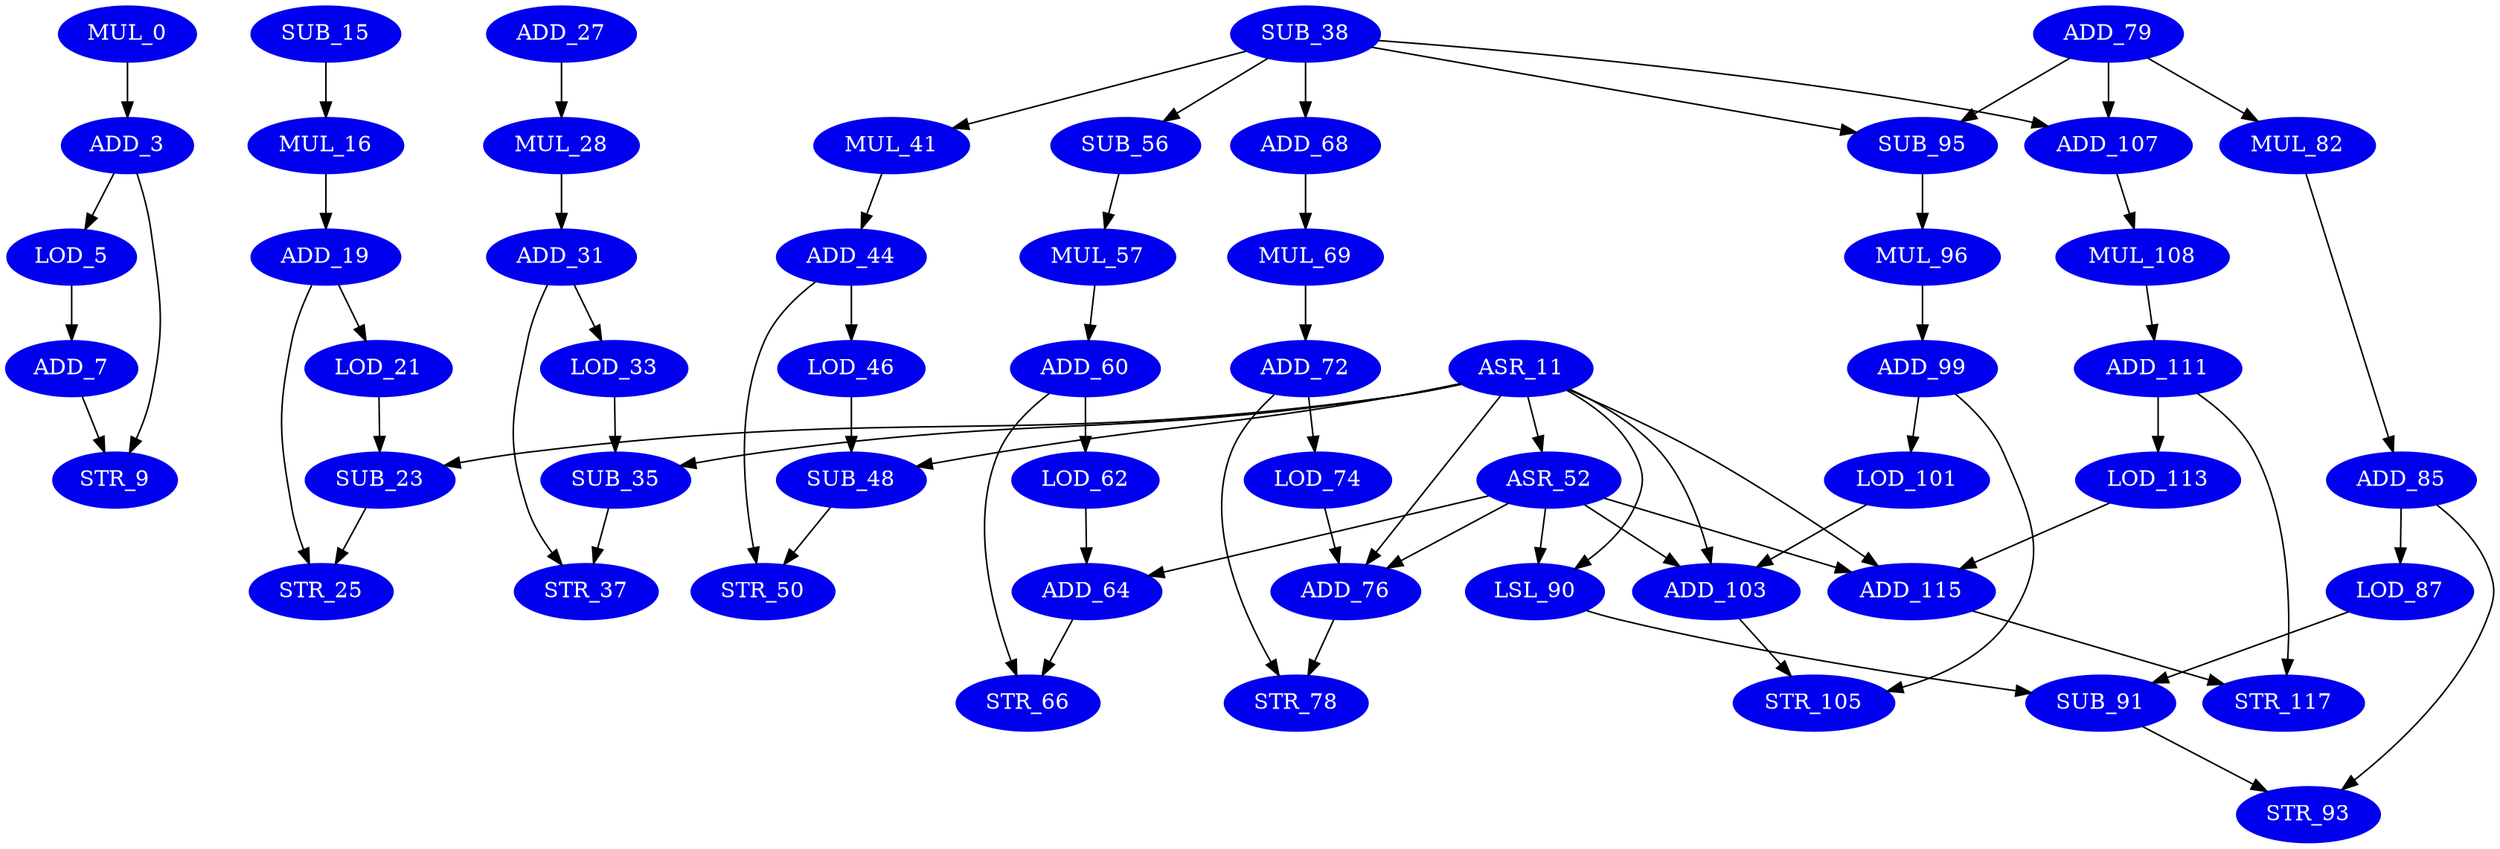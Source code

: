 digraph collapse_pyr_dfg__113 {
    node [fontcolor=white,style=filled,color=blue2];
    MUL_0 [label = MUL_0 ];
    ADD_3 [label = ADD_3 ];
    LOD_5 [label = LOD_5 ];
    ADD_7 [label = ADD_7 ];
    STR_9 [label = STR_9 ];
    ASR_11 [label = ASR_11 ];
    SUB_15 [label = SUB_15 ];
    MUL_16 [label = MUL_16 ];
    ADD_19 [label = ADD_19 ];
    LOD_21 [label = LOD_21 ];
    SUB_23 [label = SUB_23 ];
    STR_25 [label = STR_25 ];
    ADD_27 [label = ADD_27 ];
    MUL_28 [label = MUL_28 ];
    ADD_31 [label = ADD_31 ];
    LOD_33 [label = LOD_33 ];
    SUB_35 [label = SUB_35 ];
    STR_37 [label = STR_37 ];
    SUB_38 [label = SUB_38 ];
    MUL_41 [label = MUL_41 ];
    ADD_44 [label = ADD_44 ];
    LOD_46 [label = LOD_46 ];
    SUB_48 [label = SUB_48 ];
    STR_50 [label = STR_50 ];
    ASR_52 [label = ASR_52 ];
    SUB_56 [label = SUB_56 ];
    MUL_57 [label = MUL_57 ];
    ADD_60 [label = ADD_60 ];
    LOD_62 [label = LOD_62 ];
    ADD_64 [label = ADD_64 ];
    STR_66 [label = STR_66 ];
    ADD_68 [label = ADD_68 ];
    MUL_69 [label = MUL_69 ];
    ADD_72 [label = ADD_72 ];
    LOD_74 [label = LOD_74 ];
    ADD_76 [label = ADD_76 ];
    STR_78 [label = STR_78 ];
    ADD_79 [label = ADD_79 ];
    MUL_82 [label = MUL_82 ];
    ADD_85 [label = ADD_85 ];
    LOD_87 [label = LOD_87 ];
    LSL_90 [label = LSL_90 ];
    SUB_91 [label = SUB_91 ];
    STR_93 [label = STR_93 ];
    SUB_95 [label = SUB_95 ];
    MUL_96 [label = MUL_96 ];
    ADD_99 [label = ADD_99 ];
    LOD_101 [label = LOD_101 ];
    ADD_103 [label = ADD_103 ];
    STR_105 [label = STR_105 ];
    ADD_107 [label = ADD_107 ];
    MUL_108 [label = MUL_108 ];
    ADD_111 [label = ADD_111 ];
    LOD_113 [label = LOD_113 ];
    ADD_115 [label = ADD_115 ];
    STR_117 [label = STR_117 ];
    MUL_0 -> ADD_3 [ name = 0 ];
    ADD_3 -> LOD_5 [ name = 1 ];
    ADD_3 -> STR_9 [ name = 2 ];
    LOD_5 -> ADD_7 [ name = 3 ];
    ADD_7 -> STR_9 [ name = 4 ];
    ASR_11 -> SUB_23 [ name = 6 ];
    ASR_11 -> SUB_35 [ name = 7 ];
    ASR_11 -> SUB_48 [ name = 8 ];
    ASR_11 -> ASR_52 [ name = 9 ];
    ASR_11 -> ADD_76 [ name = 10 ];
    ASR_11 -> LSL_90 [ name = 11 ];
    ASR_11 -> ADD_103 [ name = 12 ];
    ASR_11 -> ADD_115 [ name = 13 ];
    SUB_15 -> MUL_16 [ name = 15 ];
    MUL_16 -> ADD_19 [ name = 16 ];
    ADD_19 -> LOD_21 [ name = 17 ];
    ADD_19 -> STR_25 [ name = 18 ];
    LOD_21 -> SUB_23 [ name = 19 ];
    SUB_23 -> STR_25 [ name = 20 ];
    ADD_27 -> MUL_28 [ name = 22 ];
    MUL_28 -> ADD_31 [ name = 23 ];
    ADD_31 -> LOD_33 [ name = 24 ];
    ADD_31 -> STR_37 [ name = 25 ];
    LOD_33 -> SUB_35 [ name = 26 ];
    SUB_35 -> STR_37 [ name = 27 ];
    SUB_38 -> MUL_41 [ name = 28 ];
    SUB_38 -> SUB_56 [ name = 29 ];
    SUB_38 -> ADD_68 [ name = 30 ];
    SUB_38 -> SUB_95 [ name = 31 ];
    SUB_38 -> ADD_107 [ name = 32 ];
    MUL_41 -> ADD_44 [ name = 33 ];
    ADD_44 -> LOD_46 [ name = 34 ];
    ADD_44 -> STR_50 [ name = 35 ];
    LOD_46 -> SUB_48 [ name = 36 ];
    SUB_48 -> STR_50 [ name = 37 ];
    ASR_52 -> ADD_64 [ name = 39 ];
    ASR_52 -> ADD_76 [ name = 40 ];
    ASR_52 -> LSL_90 [ name = 41 ];
    ASR_52 -> ADD_103 [ name = 42 ];
    ASR_52 -> ADD_115 [ name = 43 ];
    SUB_56 -> MUL_57 [ name = 45 ];
    MUL_57 -> ADD_60 [ name = 46 ];
    ADD_60 -> LOD_62 [ name = 47 ];
    ADD_60 -> STR_66 [ name = 48 ];
    LOD_62 -> ADD_64 [ name = 49 ];
    ADD_64 -> STR_66 [ name = 50 ];
    ADD_68 -> MUL_69 [ name = 52 ];
    MUL_69 -> ADD_72 [ name = 53 ];
    ADD_72 -> LOD_74 [ name = 54 ];
    ADD_72 -> STR_78 [ name = 55 ];
    LOD_74 -> ADD_76 [ name = 56 ];
    ADD_76 -> STR_78 [ name = 57 ];
    ADD_79 -> MUL_82 [ name = 58 ];
    ADD_79 -> SUB_95 [ name = 59 ];
    ADD_79 -> ADD_107 [ name = 60 ];
    MUL_82 -> ADD_85 [ name = 61 ];
    ADD_85 -> LOD_87 [ name = 62 ];
    ADD_85 -> STR_93 [ name = 63 ];
    LOD_87 -> SUB_91 [ name = 64 ];
    LSL_90 -> SUB_91 [ name = 66 ];
    SUB_91 -> STR_93 [ name = 67 ];
    SUB_95 -> MUL_96 [ name = 69 ];
    MUL_96 -> ADD_99 [ name = 70 ];
    ADD_99 -> LOD_101 [ name = 71 ];
    ADD_99 -> STR_105 [ name = 72 ];
    LOD_101 -> ADD_103 [ name = 73 ];
    ADD_103 -> STR_105 [ name = 74 ];
    ADD_107 -> MUL_108 [ name = 76 ];
    MUL_108 -> ADD_111 [ name = 77 ];
    ADD_111 -> LOD_113 [ name = 78 ];
    ADD_111 -> STR_117 [ name = 79 ];
    LOD_113 -> ADD_115 [ name = 80 ];
    ADD_115 -> STR_117 [ name = 81 ];
}